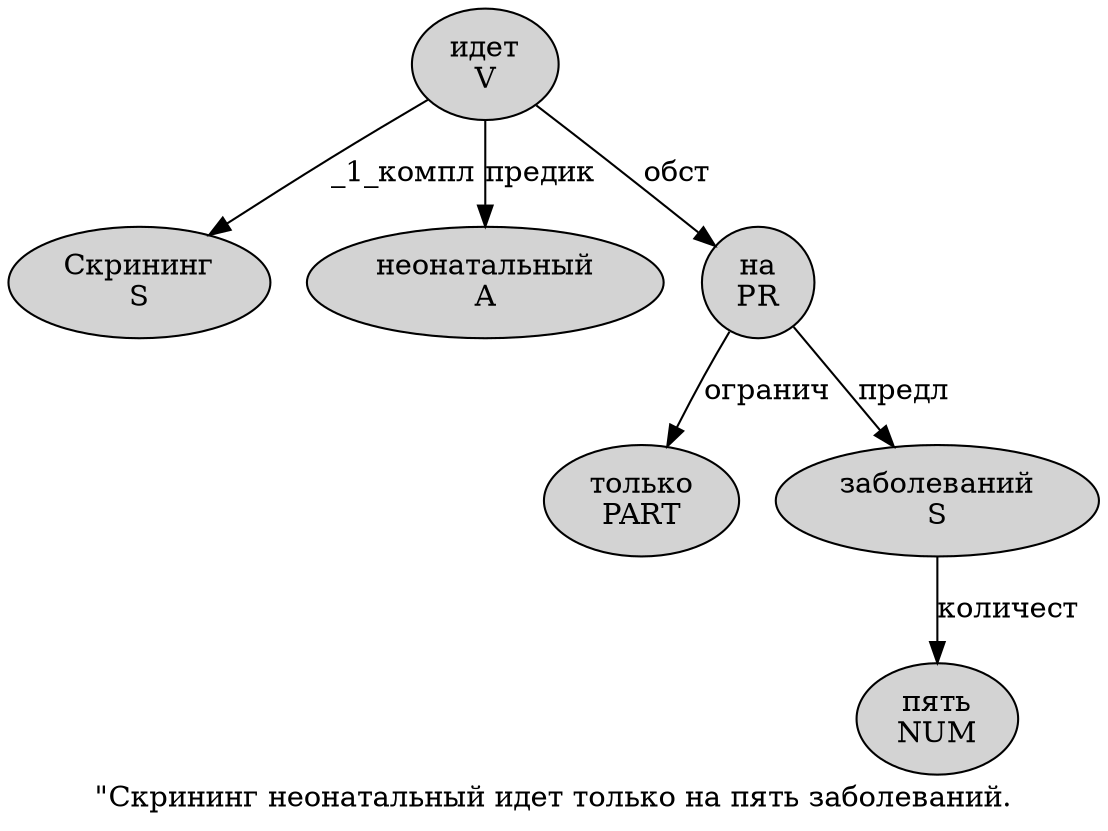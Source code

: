 digraph SENTENCE_515 {
	graph [label="\"Скрининг неонатальный идет только на пять заболеваний."]
	node [style=filled]
		1 [label="Скрининг
S" color="" fillcolor=lightgray penwidth=1 shape=ellipse]
		2 [label="неонатальный
A" color="" fillcolor=lightgray penwidth=1 shape=ellipse]
		3 [label="идет
V" color="" fillcolor=lightgray penwidth=1 shape=ellipse]
		4 [label="только
PART" color="" fillcolor=lightgray penwidth=1 shape=ellipse]
		5 [label="на
PR" color="" fillcolor=lightgray penwidth=1 shape=ellipse]
		6 [label="пять
NUM" color="" fillcolor=lightgray penwidth=1 shape=ellipse]
		7 [label="заболеваний
S" color="" fillcolor=lightgray penwidth=1 shape=ellipse]
			3 -> 1 [label="_1_компл"]
			3 -> 2 [label="предик"]
			3 -> 5 [label="обст"]
			5 -> 4 [label="огранич"]
			5 -> 7 [label="предл"]
			7 -> 6 [label="количест"]
}